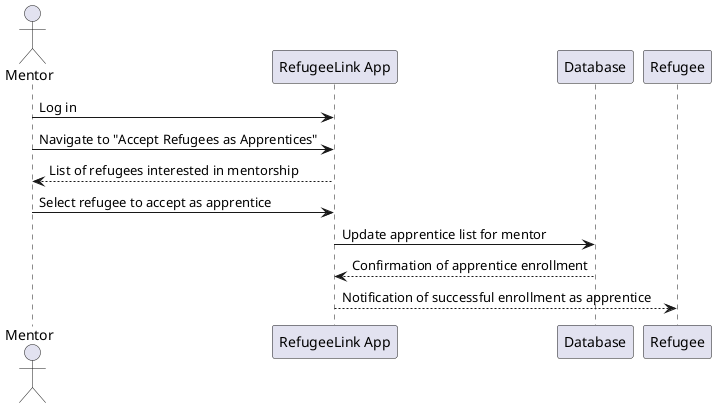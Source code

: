 @startuml

actor Mentor
participant RefugeeLink as "RefugeeLink App"
participant Database as "Database"
participant Refugee as "Refugee"

Mentor -> RefugeeLink: Log in
Mentor -> RefugeeLink: Navigate to "Accept Refugees as Apprentices"
RefugeeLink --> Mentor: List of refugees interested in mentorship
Mentor -> RefugeeLink: Select refugee to accept as apprentice
RefugeeLink -> Database: Update apprentice list for mentor
Database --> RefugeeLink: Confirmation of apprentice enrollment
RefugeeLink --> Refugee: Notification of successful enrollment as apprentice

@enduml
